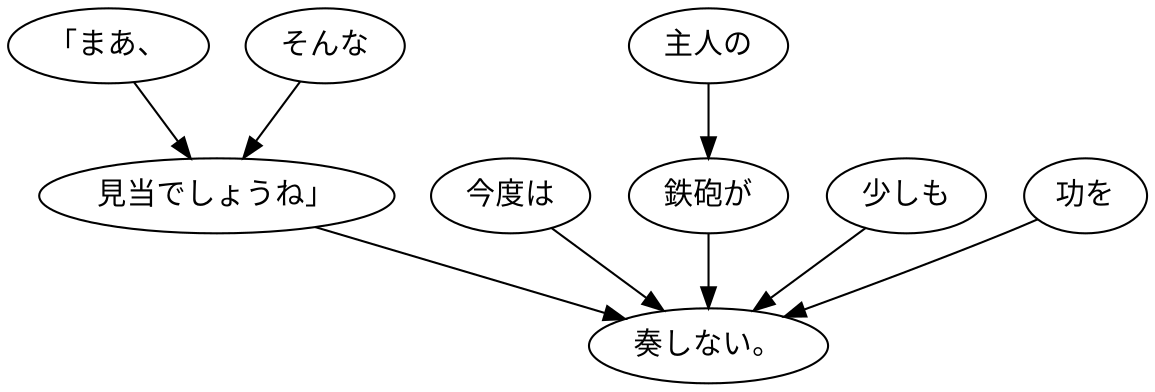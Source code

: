 digraph graph1627 {
	node0 [label="「まあ、"];
	node1 [label="そんな"];
	node2 [label="見当でしょうね」"];
	node3 [label="今度は"];
	node4 [label="主人の"];
	node5 [label="鉄砲が"];
	node6 [label="少しも"];
	node7 [label="功を"];
	node8 [label="奏しない。"];
	node0 -> node2;
	node1 -> node2;
	node2 -> node8;
	node3 -> node8;
	node4 -> node5;
	node5 -> node8;
	node6 -> node8;
	node7 -> node8;
}
